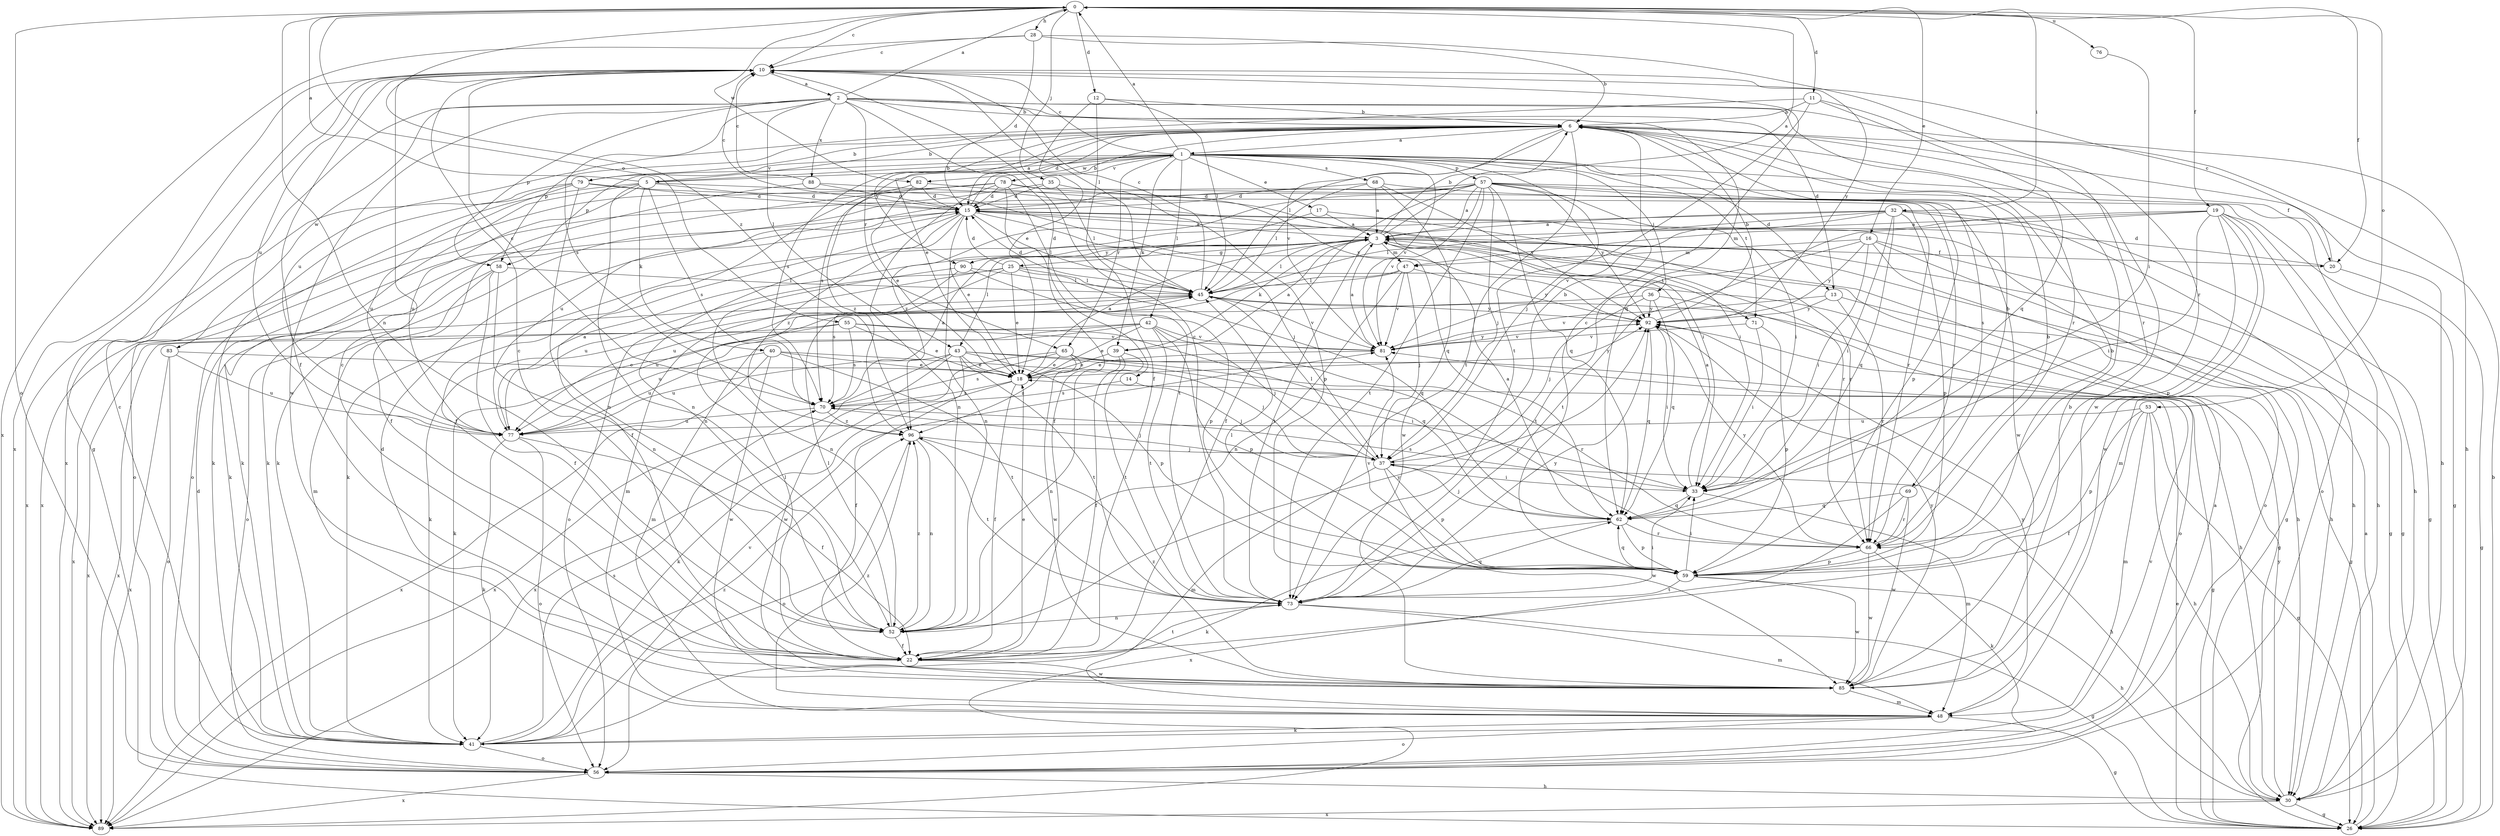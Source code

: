 strict digraph  {
0;
1;
2;
3;
5;
6;
10;
11;
12;
13;
14;
15;
16;
17;
18;
19;
20;
22;
25;
26;
28;
30;
32;
33;
35;
36;
37;
39;
40;
41;
42;
43;
45;
47;
48;
52;
53;
55;
56;
57;
58;
59;
62;
65;
66;
68;
69;
70;
71;
73;
76;
77;
78;
79;
81;
82;
83;
85;
88;
89;
90;
92;
96;
0 -> 10  [label=c];
0 -> 11  [label=d];
0 -> 12  [label=d];
0 -> 16  [label=e];
0 -> 19  [label=f];
0 -> 20  [label=f];
0 -> 28  [label=h];
0 -> 32  [label=i];
0 -> 35  [label=j];
0 -> 52  [label=n];
0 -> 53  [label=o];
0 -> 55  [label=o];
0 -> 56  [label=o];
0 -> 76  [label=u];
0 -> 82  [label=w];
0 -> 96  [label=z];
1 -> 0  [label=a];
1 -> 5  [label=b];
1 -> 10  [label=c];
1 -> 13  [label=d];
1 -> 17  [label=e];
1 -> 20  [label=f];
1 -> 36  [label=j];
1 -> 37  [label=j];
1 -> 39  [label=k];
1 -> 42  [label=l];
1 -> 57  [label=p];
1 -> 58  [label=p];
1 -> 65  [label=r];
1 -> 68  [label=s];
1 -> 69  [label=s];
1 -> 70  [label=s];
1 -> 71  [label=t];
1 -> 78  [label=v];
1 -> 79  [label=v];
1 -> 81  [label=v];
1 -> 82  [label=w];
2 -> 0  [label=a];
2 -> 6  [label=b];
2 -> 13  [label=d];
2 -> 14  [label=d];
2 -> 30  [label=h];
2 -> 43  [label=l];
2 -> 58  [label=p];
2 -> 62  [label=q];
2 -> 65  [label=r];
2 -> 66  [label=r];
2 -> 70  [label=s];
2 -> 83  [label=w];
2 -> 85  [label=w];
2 -> 88  [label=x];
2 -> 89  [label=x];
3 -> 0  [label=a];
3 -> 6  [label=b];
3 -> 20  [label=f];
3 -> 25  [label=g];
3 -> 26  [label=g];
3 -> 30  [label=h];
3 -> 39  [label=k];
3 -> 43  [label=l];
3 -> 45  [label=l];
3 -> 47  [label=m];
3 -> 71  [label=t];
3 -> 73  [label=t];
3 -> 90  [label=y];
5 -> 0  [label=a];
5 -> 1  [label=a];
5 -> 6  [label=b];
5 -> 15  [label=d];
5 -> 40  [label=k];
5 -> 41  [label=k];
5 -> 52  [label=n];
5 -> 56  [label=o];
5 -> 62  [label=q];
5 -> 70  [label=s];
5 -> 77  [label=u];
6 -> 1  [label=a];
6 -> 15  [label=d];
6 -> 18  [label=e];
6 -> 30  [label=h];
6 -> 45  [label=l];
6 -> 58  [label=p];
6 -> 70  [label=s];
6 -> 73  [label=t];
6 -> 81  [label=v];
6 -> 85  [label=w];
6 -> 90  [label=y];
10 -> 2  [label=a];
10 -> 22  [label=f];
10 -> 26  [label=g];
10 -> 45  [label=l];
10 -> 77  [label=u];
10 -> 89  [label=x];
10 -> 92  [label=y];
11 -> 6  [label=b];
11 -> 62  [label=q];
11 -> 66  [label=r];
11 -> 73  [label=t];
11 -> 77  [label=u];
12 -> 6  [label=b];
12 -> 18  [label=e];
12 -> 22  [label=f];
12 -> 45  [label=l];
13 -> 26  [label=g];
13 -> 66  [label=r];
13 -> 81  [label=v];
13 -> 92  [label=y];
14 -> 37  [label=j];
14 -> 70  [label=s];
15 -> 3  [label=a];
15 -> 6  [label=b];
15 -> 10  [label=c];
15 -> 18  [label=e];
15 -> 22  [label=f];
15 -> 26  [label=g];
15 -> 37  [label=j];
15 -> 41  [label=k];
15 -> 45  [label=l];
15 -> 52  [label=n];
15 -> 66  [label=r];
15 -> 96  [label=z];
16 -> 26  [label=g];
16 -> 30  [label=h];
16 -> 33  [label=i];
16 -> 47  [label=m];
16 -> 56  [label=o];
16 -> 73  [label=t];
16 -> 92  [label=y];
17 -> 3  [label=a];
17 -> 52  [label=n];
17 -> 66  [label=r];
18 -> 3  [label=a];
18 -> 22  [label=f];
18 -> 41  [label=k];
18 -> 70  [label=s];
18 -> 92  [label=y];
19 -> 3  [label=a];
19 -> 30  [label=h];
19 -> 33  [label=i];
19 -> 47  [label=m];
19 -> 48  [label=m];
19 -> 56  [label=o];
19 -> 59  [label=p];
19 -> 73  [label=t];
19 -> 85  [label=w];
20 -> 10  [label=c];
20 -> 15  [label=d];
20 -> 26  [label=g];
22 -> 10  [label=c];
22 -> 18  [label=e];
22 -> 45  [label=l];
22 -> 73  [label=t];
22 -> 85  [label=w];
25 -> 15  [label=d];
25 -> 18  [label=e];
25 -> 26  [label=g];
25 -> 45  [label=l];
25 -> 48  [label=m];
25 -> 56  [label=o];
25 -> 62  [label=q];
25 -> 77  [label=u];
26 -> 3  [label=a];
26 -> 6  [label=b];
26 -> 18  [label=e];
28 -> 6  [label=b];
28 -> 10  [label=c];
28 -> 15  [label=d];
28 -> 66  [label=r];
28 -> 89  [label=x];
30 -> 26  [label=g];
30 -> 89  [label=x];
30 -> 92  [label=y];
32 -> 3  [label=a];
32 -> 26  [label=g];
32 -> 30  [label=h];
32 -> 33  [label=i];
32 -> 41  [label=k];
32 -> 45  [label=l];
32 -> 59  [label=p];
32 -> 62  [label=q];
32 -> 81  [label=v];
33 -> 3  [label=a];
33 -> 48  [label=m];
33 -> 62  [label=q];
33 -> 70  [label=s];
35 -> 15  [label=d];
35 -> 45  [label=l];
35 -> 56  [label=o];
35 -> 59  [label=p];
36 -> 37  [label=j];
36 -> 56  [label=o];
36 -> 62  [label=q];
36 -> 77  [label=u];
36 -> 92  [label=y];
37 -> 6  [label=b];
37 -> 30  [label=h];
37 -> 33  [label=i];
37 -> 45  [label=l];
37 -> 48  [label=m];
37 -> 59  [label=p];
37 -> 85  [label=w];
39 -> 3  [label=a];
39 -> 18  [label=e];
39 -> 22  [label=f];
39 -> 52  [label=n];
39 -> 73  [label=t];
40 -> 18  [label=e];
40 -> 37  [label=j];
40 -> 73  [label=t];
40 -> 77  [label=u];
40 -> 85  [label=w];
40 -> 89  [label=x];
41 -> 10  [label=c];
41 -> 56  [label=o];
41 -> 70  [label=s];
41 -> 81  [label=v];
41 -> 96  [label=z];
42 -> 18  [label=e];
42 -> 37  [label=j];
42 -> 48  [label=m];
42 -> 59  [label=p];
42 -> 73  [label=t];
42 -> 77  [label=u];
42 -> 81  [label=v];
42 -> 89  [label=x];
43 -> 18  [label=e];
43 -> 22  [label=f];
43 -> 33  [label=i];
43 -> 59  [label=p];
43 -> 66  [label=r];
43 -> 73  [label=t];
43 -> 77  [label=u];
43 -> 85  [label=w];
43 -> 89  [label=x];
45 -> 10  [label=c];
45 -> 15  [label=d];
45 -> 30  [label=h];
45 -> 41  [label=k];
45 -> 81  [label=v];
45 -> 89  [label=x];
45 -> 92  [label=y];
47 -> 37  [label=j];
47 -> 45  [label=l];
47 -> 52  [label=n];
47 -> 77  [label=u];
47 -> 81  [label=v];
47 -> 92  [label=y];
48 -> 26  [label=g];
48 -> 41  [label=k];
48 -> 56  [label=o];
48 -> 92  [label=y];
48 -> 96  [label=z];
52 -> 10  [label=c];
52 -> 22  [label=f];
52 -> 45  [label=l];
52 -> 92  [label=y];
52 -> 96  [label=z];
53 -> 22  [label=f];
53 -> 26  [label=g];
53 -> 30  [label=h];
53 -> 48  [label=m];
53 -> 59  [label=p];
53 -> 77  [label=u];
55 -> 18  [label=e];
55 -> 41  [label=k];
55 -> 62  [label=q];
55 -> 70  [label=s];
55 -> 81  [label=v];
55 -> 89  [label=x];
56 -> 3  [label=a];
56 -> 15  [label=d];
56 -> 30  [label=h];
56 -> 81  [label=v];
56 -> 89  [label=x];
57 -> 3  [label=a];
57 -> 15  [label=d];
57 -> 22  [label=f];
57 -> 30  [label=h];
57 -> 33  [label=i];
57 -> 37  [label=j];
57 -> 41  [label=k];
57 -> 59  [label=p];
57 -> 62  [label=q];
57 -> 73  [label=t];
57 -> 77  [label=u];
57 -> 81  [label=v];
57 -> 85  [label=w];
57 -> 92  [label=y];
57 -> 96  [label=z];
58 -> 22  [label=f];
58 -> 45  [label=l];
58 -> 48  [label=m];
58 -> 52  [label=n];
58 -> 56  [label=o];
59 -> 6  [label=b];
59 -> 10  [label=c];
59 -> 30  [label=h];
59 -> 33  [label=i];
59 -> 45  [label=l];
59 -> 62  [label=q];
59 -> 73  [label=t];
59 -> 81  [label=v];
59 -> 85  [label=w];
62 -> 3  [label=a];
62 -> 37  [label=j];
62 -> 41  [label=k];
62 -> 59  [label=p];
62 -> 66  [label=r];
65 -> 18  [label=e];
65 -> 26  [label=g];
65 -> 66  [label=r];
65 -> 70  [label=s];
65 -> 85  [label=w];
65 -> 89  [label=x];
65 -> 96  [label=z];
66 -> 6  [label=b];
66 -> 41  [label=k];
66 -> 59  [label=p];
66 -> 85  [label=w];
66 -> 92  [label=y];
68 -> 3  [label=a];
68 -> 15  [label=d];
68 -> 45  [label=l];
68 -> 66  [label=r];
68 -> 85  [label=w];
68 -> 92  [label=y];
69 -> 6  [label=b];
69 -> 62  [label=q];
69 -> 66  [label=r];
69 -> 85  [label=w];
69 -> 89  [label=x];
70 -> 3  [label=a];
70 -> 10  [label=c];
70 -> 37  [label=j];
70 -> 77  [label=u];
70 -> 96  [label=z];
71 -> 33  [label=i];
71 -> 59  [label=p];
71 -> 81  [label=v];
73 -> 10  [label=c];
73 -> 26  [label=g];
73 -> 33  [label=i];
73 -> 48  [label=m];
73 -> 52  [label=n];
73 -> 62  [label=q];
73 -> 92  [label=y];
76 -> 33  [label=i];
77 -> 3  [label=a];
77 -> 22  [label=f];
77 -> 41  [label=k];
77 -> 56  [label=o];
78 -> 15  [label=d];
78 -> 22  [label=f];
78 -> 26  [label=g];
78 -> 41  [label=k];
78 -> 52  [label=n];
78 -> 73  [label=t];
78 -> 89  [label=x];
78 -> 92  [label=y];
78 -> 96  [label=z];
79 -> 6  [label=b];
79 -> 15  [label=d];
79 -> 41  [label=k];
79 -> 52  [label=n];
79 -> 66  [label=r];
79 -> 77  [label=u];
79 -> 89  [label=x];
81 -> 3  [label=a];
81 -> 18  [label=e];
81 -> 92  [label=y];
82 -> 15  [label=d];
82 -> 18  [label=e];
82 -> 22  [label=f];
82 -> 33  [label=i];
83 -> 18  [label=e];
83 -> 56  [label=o];
83 -> 77  [label=u];
83 -> 89  [label=x];
85 -> 6  [label=b];
85 -> 15  [label=d];
85 -> 48  [label=m];
85 -> 92  [label=y];
85 -> 96  [label=z];
88 -> 10  [label=c];
88 -> 15  [label=d];
88 -> 22  [label=f];
88 -> 33  [label=i];
90 -> 45  [label=l];
90 -> 52  [label=n];
90 -> 59  [label=p];
90 -> 70  [label=s];
92 -> 6  [label=b];
92 -> 33  [label=i];
92 -> 62  [label=q];
92 -> 81  [label=v];
96 -> 37  [label=j];
96 -> 52  [label=n];
96 -> 56  [label=o];
96 -> 73  [label=t];
}
